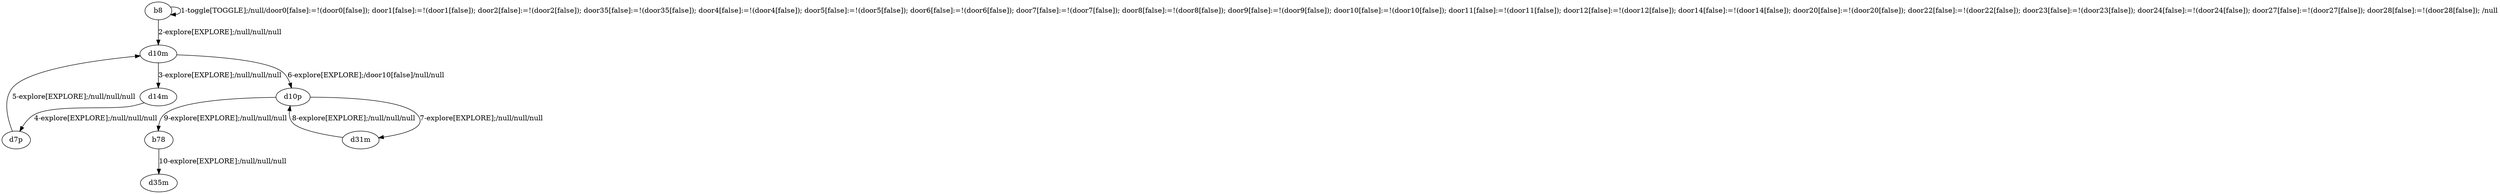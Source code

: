 # Total number of goals covered by this test: 1
# d31m --> d10p

digraph g {
"b8" -> "b8" [label = "1-toggle[TOGGLE];/null/door0[false]:=!(door0[false]); door1[false]:=!(door1[false]); door2[false]:=!(door2[false]); door35[false]:=!(door35[false]); door4[false]:=!(door4[false]); door5[false]:=!(door5[false]); door6[false]:=!(door6[false]); door7[false]:=!(door7[false]); door8[false]:=!(door8[false]); door9[false]:=!(door9[false]); door10[false]:=!(door10[false]); door11[false]:=!(door11[false]); door12[false]:=!(door12[false]); door14[false]:=!(door14[false]); door20[false]:=!(door20[false]); door22[false]:=!(door22[false]); door23[false]:=!(door23[false]); door24[false]:=!(door24[false]); door27[false]:=!(door27[false]); door28[false]:=!(door28[false]); /null"];
"b8" -> "d10m" [label = "2-explore[EXPLORE];/null/null/null"];
"d10m" -> "d14m" [label = "3-explore[EXPLORE];/null/null/null"];
"d14m" -> "d7p" [label = "4-explore[EXPLORE];/null/null/null"];
"d7p" -> "d10m" [label = "5-explore[EXPLORE];/null/null/null"];
"d10m" -> "d10p" [label = "6-explore[EXPLORE];/door10[false]/null/null"];
"d10p" -> "d31m" [label = "7-explore[EXPLORE];/null/null/null"];
"d31m" -> "d10p" [label = "8-explore[EXPLORE];/null/null/null"];
"d10p" -> "b78" [label = "9-explore[EXPLORE];/null/null/null"];
"b78" -> "d35m" [label = "10-explore[EXPLORE];/null/null/null"];
}